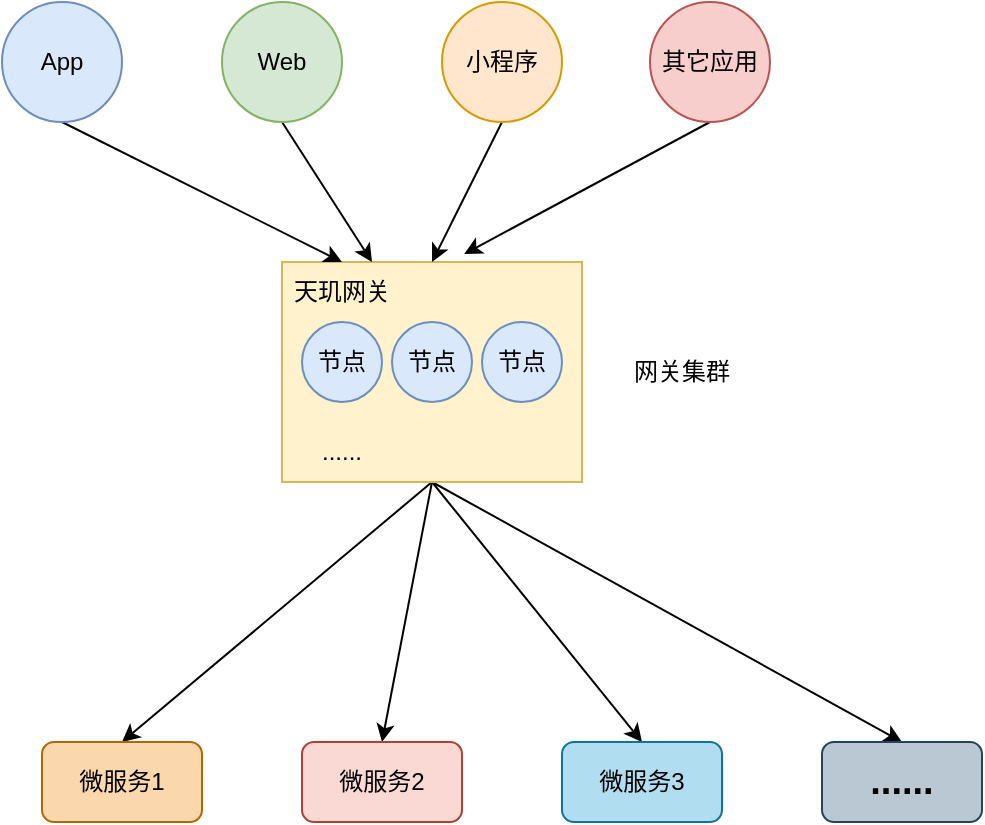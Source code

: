 <mxfile version="21.5.2" type="github" pages="2">
  <diagram name="第 1 页" id="K_heUpDzIUMk3d4MdCOB">
    <mxGraphModel dx="1434" dy="716" grid="1" gridSize="10" guides="1" tooltips="1" connect="1" arrows="1" fold="1" page="1" pageScale="1" pageWidth="827" pageHeight="1169" math="0" shadow="0">
      <root>
        <mxCell id="0" />
        <mxCell id="1" parent="0" />
        <mxCell id="sa8cmNCOeZU4VFnsmaOk-15" style="rounded=0;orthogonalLoop=1;jettySize=auto;html=1;exitX=0.5;exitY=1;exitDx=0;exitDy=0;entryX=0.5;entryY=0;entryDx=0;entryDy=0;" edge="1" parent="1" source="pdnZaNFL293R_qTxjjk5-1" target="sa8cmNCOeZU4VFnsmaOk-11">
          <mxGeometry relative="1" as="geometry" />
        </mxCell>
        <mxCell id="sa8cmNCOeZU4VFnsmaOk-16" style="rounded=0;orthogonalLoop=1;jettySize=auto;html=1;exitX=0.5;exitY=1;exitDx=0;exitDy=0;entryX=0.5;entryY=0;entryDx=0;entryDy=0;" edge="1" parent="1" source="pdnZaNFL293R_qTxjjk5-1" target="sa8cmNCOeZU4VFnsmaOk-12">
          <mxGeometry relative="1" as="geometry" />
        </mxCell>
        <mxCell id="sa8cmNCOeZU4VFnsmaOk-17" style="rounded=0;orthogonalLoop=1;jettySize=auto;html=1;exitX=0.5;exitY=1;exitDx=0;exitDy=0;entryX=0.5;entryY=0;entryDx=0;entryDy=0;" edge="1" parent="1" source="pdnZaNFL293R_qTxjjk5-1" target="sa8cmNCOeZU4VFnsmaOk-13">
          <mxGeometry relative="1" as="geometry" />
        </mxCell>
        <mxCell id="sa8cmNCOeZU4VFnsmaOk-18" style="rounded=0;orthogonalLoop=1;jettySize=auto;html=1;exitX=0.5;exitY=1;exitDx=0;exitDy=0;entryX=0.5;entryY=0;entryDx=0;entryDy=0;" edge="1" parent="1" source="pdnZaNFL293R_qTxjjk5-1" target="sa8cmNCOeZU4VFnsmaOk-14">
          <mxGeometry relative="1" as="geometry" />
        </mxCell>
        <mxCell id="pdnZaNFL293R_qTxjjk5-1" value="" style="rounded=0;whiteSpace=wrap;html=1;fillColor=#fff2cc;strokeColor=#d6b656;" parent="1" vertex="1">
          <mxGeometry x="200" y="220" width="150" height="110" as="geometry" />
        </mxCell>
        <mxCell id="pdnZaNFL293R_qTxjjk5-2" value="天玑网关" style="text;html=1;strokeColor=none;fillColor=none;align=center;verticalAlign=middle;whiteSpace=wrap;rounded=0;" parent="1" vertex="1">
          <mxGeometry x="200" y="220" width="60" height="30" as="geometry" />
        </mxCell>
        <mxCell id="pdnZaNFL293R_qTxjjk5-3" value="网关集群" style="text;html=1;strokeColor=none;fillColor=none;align=center;verticalAlign=middle;whiteSpace=wrap;rounded=0;" parent="1" vertex="1">
          <mxGeometry x="370" y="260" width="60" height="30" as="geometry" />
        </mxCell>
        <mxCell id="pdnZaNFL293R_qTxjjk5-11" value="节点" style="ellipse;whiteSpace=wrap;html=1;aspect=fixed;fillColor=#dae8fc;strokeColor=#6c8ebf;" parent="1" vertex="1">
          <mxGeometry x="210" y="250" width="40" height="40" as="geometry" />
        </mxCell>
        <mxCell id="pdnZaNFL293R_qTxjjk5-12" value="节点" style="ellipse;whiteSpace=wrap;html=1;aspect=fixed;fillColor=#dae8fc;strokeColor=#6c8ebf;" parent="1" vertex="1">
          <mxGeometry x="255" y="250" width="40" height="40" as="geometry" />
        </mxCell>
        <mxCell id="pdnZaNFL293R_qTxjjk5-13" value="节点" style="ellipse;whiteSpace=wrap;html=1;aspect=fixed;fillColor=#dae8fc;strokeColor=#6c8ebf;" parent="1" vertex="1">
          <mxGeometry x="300" y="250" width="40" height="40" as="geometry" />
        </mxCell>
        <mxCell id="pdnZaNFL293R_qTxjjk5-14" value="......" style="text;html=1;strokeColor=none;fillColor=none;align=center;verticalAlign=middle;whiteSpace=wrap;rounded=0;" parent="1" vertex="1">
          <mxGeometry x="200" y="300" width="60" height="30" as="geometry" />
        </mxCell>
        <mxCell id="sa8cmNCOeZU4VFnsmaOk-6" style="rounded=0;orthogonalLoop=1;jettySize=auto;html=1;exitX=0.5;exitY=1;exitDx=0;exitDy=0;entryX=0.5;entryY=0;entryDx=0;entryDy=0;" edge="1" parent="1" source="sa8cmNCOeZU4VFnsmaOk-2" target="pdnZaNFL293R_qTxjjk5-2">
          <mxGeometry relative="1" as="geometry" />
        </mxCell>
        <mxCell id="sa8cmNCOeZU4VFnsmaOk-2" value="App" style="ellipse;whiteSpace=wrap;html=1;aspect=fixed;fillColor=#dae8fc;strokeColor=#6c8ebf;" vertex="1" parent="1">
          <mxGeometry x="60" y="90" width="60" height="60" as="geometry" />
        </mxCell>
        <mxCell id="sa8cmNCOeZU4VFnsmaOk-7" style="rounded=0;orthogonalLoop=1;jettySize=auto;html=1;exitX=0.5;exitY=1;exitDx=0;exitDy=0;entryX=0.75;entryY=0;entryDx=0;entryDy=0;" edge="1" parent="1" source="sa8cmNCOeZU4VFnsmaOk-3" target="pdnZaNFL293R_qTxjjk5-2">
          <mxGeometry relative="1" as="geometry" />
        </mxCell>
        <mxCell id="sa8cmNCOeZU4VFnsmaOk-3" value="Web" style="ellipse;whiteSpace=wrap;html=1;aspect=fixed;fillColor=#d5e8d4;strokeColor=#82b366;" vertex="1" parent="1">
          <mxGeometry x="170" y="90" width="60" height="60" as="geometry" />
        </mxCell>
        <mxCell id="sa8cmNCOeZU4VFnsmaOk-8" style="rounded=0;orthogonalLoop=1;jettySize=auto;html=1;exitX=0.5;exitY=1;exitDx=0;exitDy=0;entryX=0.5;entryY=0;entryDx=0;entryDy=0;" edge="1" parent="1" source="sa8cmNCOeZU4VFnsmaOk-4" target="pdnZaNFL293R_qTxjjk5-1">
          <mxGeometry relative="1" as="geometry" />
        </mxCell>
        <mxCell id="sa8cmNCOeZU4VFnsmaOk-4" value="小程序" style="ellipse;whiteSpace=wrap;html=1;aspect=fixed;fillColor=#ffe6cc;strokeColor=#d79b00;" vertex="1" parent="1">
          <mxGeometry x="280" y="90" width="60" height="60" as="geometry" />
        </mxCell>
        <mxCell id="sa8cmNCOeZU4VFnsmaOk-9" style="rounded=0;orthogonalLoop=1;jettySize=auto;html=1;exitX=0.5;exitY=1;exitDx=0;exitDy=0;entryX=0.607;entryY=-0.036;entryDx=0;entryDy=0;entryPerimeter=0;" edge="1" parent="1" source="sa8cmNCOeZU4VFnsmaOk-5" target="pdnZaNFL293R_qTxjjk5-1">
          <mxGeometry relative="1" as="geometry" />
        </mxCell>
        <mxCell id="sa8cmNCOeZU4VFnsmaOk-5" value="其它应用" style="ellipse;whiteSpace=wrap;html=1;aspect=fixed;fillColor=#f8cecc;strokeColor=#b85450;" vertex="1" parent="1">
          <mxGeometry x="384" y="90" width="60" height="60" as="geometry" />
        </mxCell>
        <mxCell id="sa8cmNCOeZU4VFnsmaOk-11" value="微服务1" style="rounded=1;whiteSpace=wrap;html=1;fillColor=#fad7ac;strokeColor=#b46504;" vertex="1" parent="1">
          <mxGeometry x="80" y="460" width="80" height="40" as="geometry" />
        </mxCell>
        <mxCell id="sa8cmNCOeZU4VFnsmaOk-12" value="微服务2" style="rounded=1;whiteSpace=wrap;html=1;fillColor=#fad9d5;strokeColor=#ae4132;" vertex="1" parent="1">
          <mxGeometry x="210" y="460" width="80" height="40" as="geometry" />
        </mxCell>
        <mxCell id="sa8cmNCOeZU4VFnsmaOk-13" value="微服务3" style="rounded=1;whiteSpace=wrap;html=1;fillColor=#b1ddf0;strokeColor=#10739e;" vertex="1" parent="1">
          <mxGeometry x="340" y="460" width="80" height="40" as="geometry" />
        </mxCell>
        <mxCell id="sa8cmNCOeZU4VFnsmaOk-14" value="&lt;font style=&quot;font-size: 19px;&quot;&gt;&lt;b&gt;......&lt;/b&gt;&lt;/font&gt;" style="rounded=1;whiteSpace=wrap;html=1;fillColor=#bac8d3;strokeColor=#23445d;" vertex="1" parent="1">
          <mxGeometry x="470" y="460" width="80" height="40" as="geometry" />
        </mxCell>
      </root>
    </mxGraphModel>
  </diagram>
  <diagram id="i0oDzKS58AtaGRF-rbuP" name="第 2 页">
    <mxGraphModel dx="1434" dy="716" grid="1" gridSize="10" guides="1" tooltips="1" connect="1" arrows="1" fold="1" page="1" pageScale="1" pageWidth="827" pageHeight="1169" math="0" shadow="0">
      <root>
        <mxCell id="0" />
        <mxCell id="1" parent="0" />
        <mxCell id="ZlEtEsC80Jd4b8j64ZvL-8" style="edgeStyle=orthogonalEdgeStyle;rounded=0;orthogonalLoop=1;jettySize=auto;html=1;exitX=1;exitY=0.5;exitDx=0;exitDy=0;entryX=0;entryY=0.5;entryDx=0;entryDy=0;" edge="1" parent="1" source="ZlEtEsC80Jd4b8j64ZvL-1" target="ZlEtEsC80Jd4b8j64ZvL-3">
          <mxGeometry relative="1" as="geometry" />
        </mxCell>
        <mxCell id="ZlEtEsC80Jd4b8j64ZvL-1" value="" style="rounded=0;whiteSpace=wrap;html=1;fillColor=#fad7ac;strokeColor=#b46504;" vertex="1" parent="1">
          <mxGeometry x="140" y="160" width="130" height="150" as="geometry" />
        </mxCell>
        <mxCell id="ZlEtEsC80Jd4b8j64ZvL-2" value="API组" style="text;html=1;strokeColor=none;fillColor=none;align=center;verticalAlign=middle;whiteSpace=wrap;rounded=0;" vertex="1" parent="1">
          <mxGeometry x="140" y="160" width="60" height="30" as="geometry" />
        </mxCell>
        <mxCell id="ZlEtEsC80Jd4b8j64ZvL-3" value="天玑网关集群" style="rounded=1;whiteSpace=wrap;html=1;fillColor=#bac8d3;strokeColor=#23445d;" vertex="1" parent="1">
          <mxGeometry x="400" y="205" width="120" height="60" as="geometry" />
        </mxCell>
        <mxCell id="ZlEtEsC80Jd4b8j64ZvL-4" value="/api1" style="rounded=0;whiteSpace=wrap;html=1;fillColor=#b0e3e6;strokeColor=#0e8088;" vertex="1" parent="1">
          <mxGeometry x="150" y="195" width="110" height="20" as="geometry" />
        </mxCell>
        <mxCell id="ZlEtEsC80Jd4b8j64ZvL-5" value="/api2" style="rounded=0;whiteSpace=wrap;html=1;fillColor=#b0e3e6;strokeColor=#0e8088;" vertex="1" parent="1">
          <mxGeometry x="150" y="225" width="110" height="20" as="geometry" />
        </mxCell>
        <mxCell id="ZlEtEsC80Jd4b8j64ZvL-6" value="/api3" style="rounded=0;whiteSpace=wrap;html=1;fillColor=#b0e3e6;strokeColor=#0e8088;" vertex="1" parent="1">
          <mxGeometry x="150" y="255" width="110" height="20" as="geometry" />
        </mxCell>
        <mxCell id="ZlEtEsC80Jd4b8j64ZvL-7" value="&lt;font style=&quot;font-size: 18px;&quot;&gt;&lt;b&gt;......&lt;/b&gt;&lt;/font&gt;" style="text;html=1;strokeColor=none;fillColor=none;align=center;verticalAlign=middle;whiteSpace=wrap;rounded=0;" vertex="1" parent="1">
          <mxGeometry x="175" y="275" width="60" height="30" as="geometry" />
        </mxCell>
        <mxCell id="ZlEtEsC80Jd4b8j64ZvL-9" value="绑定" style="text;html=1;strokeColor=none;fillColor=none;align=center;verticalAlign=middle;whiteSpace=wrap;rounded=0;" vertex="1" parent="1">
          <mxGeometry x="310" y="205" width="60" height="30" as="geometry" />
        </mxCell>
      </root>
    </mxGraphModel>
  </diagram>
</mxfile>
